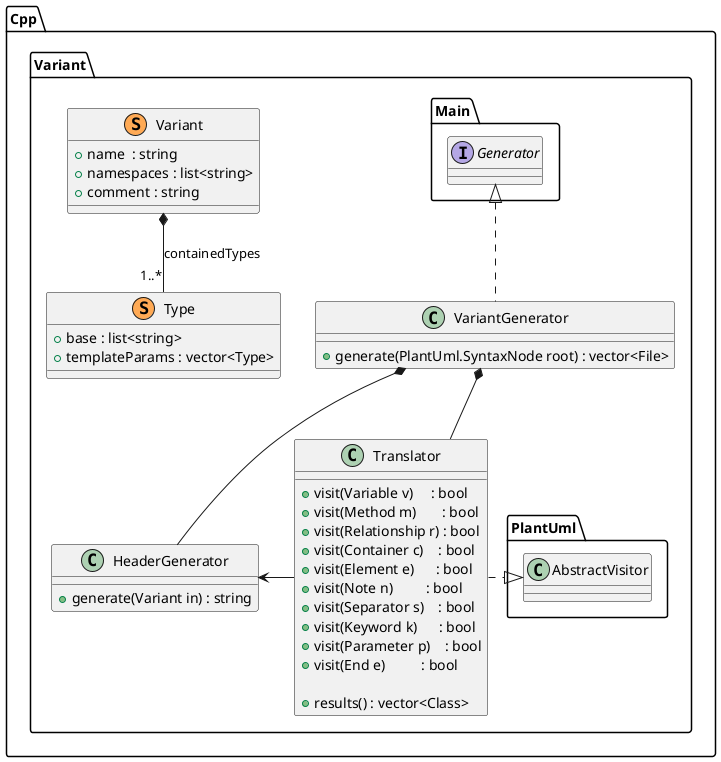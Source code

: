 @startuml Variant

namespace Cpp {
    namespace Variant {
        ' *************** ALGORITHMS ***************
        class HeaderGenerator {
            +generate(Variant in) : string
        }

        class Translator
        {
            +visit(Variable v)     : bool
            +visit(Method m)       : bool
            +visit(Relationship r) : bool
            +visit(Container c)    : bool
            +visit(Element e)      : bool
            +visit(Note n)         : bool
            +visit(Separator s)    : bool
            +visit(Keyword k)      : bool
            +visit(Parameter p)    : bool
            +visit(End e)          : bool

            +results() : vector<Class>
        }
        Translator .|> PlantUml.AbstractVisitor
        Translator -left-> HeaderGenerator


        class VariantGenerator implements Main.Generator {
            +generate(PlantUml.SyntaxNode root) : vector<File>
        }
        VariantGenerator *-- Translator
        VariantGenerator *-- HeaderGenerator

        class Type << (S,#FFAA55) >>
        {
            +base : list<string>
            +templateParams : vector<Type>
        }

        class Variant << (S,#FFAA55) >>
        {
            +name  : string
            +namespaces : list<string>
            +comment : string
        }

        Variant *-- "1..*" Type : containedTypes
    }
}
@enduml